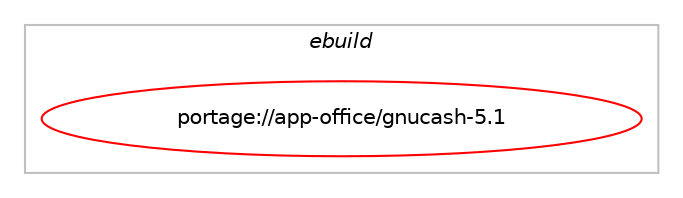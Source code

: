 digraph prolog {

# *************
# Graph options
# *************

newrank=true;
concentrate=true;
compound=true;
graph [rankdir=LR,fontname=Helvetica,fontsize=10,ranksep=1.5];#, ranksep=2.5, nodesep=0.2];
edge  [arrowhead=vee];
node  [fontname=Helvetica,fontsize=10];

# **********
# The ebuild
# **********

subgraph cluster_leftcol {
color=gray;
label=<<i>ebuild</i>>;
id [label="portage://app-office/gnucash-5.1", color=red, width=4, href="../app-office/gnucash-5.1.svg"];
}

# ****************
# The dependencies
# ****************

subgraph cluster_midcol {
color=gray;
label=<<i>dependencies</i>>;
subgraph cluster_compile {
fillcolor="#eeeeee";
style=filled;
label=<<i>compile</i>>;
# *** BEGIN UNKNOWN DEPENDENCY TYPE (TODO) ***
# id -> equal(use_conditional_group(positive,aqbanking,portage://app-office/gnucash-5.1,[package_dependency(portage://app-office/gnucash-5.1,install,no,net-libs,aqbanking,greaterequal,[6,,,6],[],[use(optenable(ofx),none)]),package_dependency(portage://app-office/gnucash-5.1,install,no,sys-libs,gwenhywfar,greaterequal,[5.6.0,,,5.6.0],any_same_slot,[]),use_conditional_group(positive,smartcard,portage://app-office/gnucash-5.1,[package_dependency(portage://app-office/gnucash-5.1,install,no,sys-libs,libchipcard,none,[,,],[],[])])]))
# *** END UNKNOWN DEPENDENCY TYPE (TODO) ***

# *** BEGIN UNKNOWN DEPENDENCY TYPE (TODO) ***
# id -> equal(use_conditional_group(positive,gnome-keyring,portage://app-office/gnucash-5.1,[package_dependency(portage://app-office/gnucash-5.1,install,no,app-crypt,libsecret,greaterequal,[0.18,,,0.18],[],[])]))
# *** END UNKNOWN DEPENDENCY TYPE (TODO) ***

# *** BEGIN UNKNOWN DEPENDENCY TYPE (TODO) ***
# id -> equal(use_conditional_group(positive,gui,portage://app-office/gnucash-5.1,[package_dependency(portage://app-office/gnucash-5.1,install,no,x11-libs,gtk+,greaterequal,[3.22.30,,,3.22.30],[slot(3)],[]),package_dependency(portage://app-office/gnucash-5.1,install,no,gnome-base,dconf,none,[,,],[],[]),package_dependency(portage://app-office/gnucash-5.1,install,no,net-libs,webkit-gtk,none,[,,],[slot(4.1),equal],[]),use_conditional_group(positive,aqbanking,portage://app-office/gnucash-5.1,[package_dependency(portage://app-office/gnucash-5.1,install,no,sys-libs,gwenhywfar,none,[,,],any_same_slot,[use(enable(gtk),none)])])]))
# *** END UNKNOWN DEPENDENCY TYPE (TODO) ***

# *** BEGIN UNKNOWN DEPENDENCY TYPE (TODO) ***
# id -> equal(use_conditional_group(positive,mysql,portage://app-office/gnucash-5.1,[package_dependency(portage://app-office/gnucash-5.1,install,no,dev-db,libdbi,none,[,,],[],[]),package_dependency(portage://app-office/gnucash-5.1,install,no,dev-db,libdbi-drivers,none,[,,],[],[use(enable(mysql),none)])]))
# *** END UNKNOWN DEPENDENCY TYPE (TODO) ***

# *** BEGIN UNKNOWN DEPENDENCY TYPE (TODO) ***
# id -> equal(use_conditional_group(positive,ofx,portage://app-office/gnucash-5.1,[package_dependency(portage://app-office/gnucash-5.1,install,no,dev-libs,libofx,greaterequal,[0.9.12,,,0.9.12],any_same_slot,[])]))
# *** END UNKNOWN DEPENDENCY TYPE (TODO) ***

# *** BEGIN UNKNOWN DEPENDENCY TYPE (TODO) ***
# id -> equal(use_conditional_group(positive,postgres,portage://app-office/gnucash-5.1,[package_dependency(portage://app-office/gnucash-5.1,install,no,dev-db,libdbi,none,[,,],[],[]),package_dependency(portage://app-office/gnucash-5.1,install,no,dev-db,libdbi-drivers,none,[,,],[],[use(enable(postgres),none)])]))
# *** END UNKNOWN DEPENDENCY TYPE (TODO) ***

# *** BEGIN UNKNOWN DEPENDENCY TYPE (TODO) ***
# id -> equal(use_conditional_group(positive,python,portage://app-office/gnucash-5.1,[use_conditional_group(positive,python_single_target_python3_10,portage://app-office/gnucash-5.1,[package_dependency(portage://app-office/gnucash-5.1,install,no,dev-lang,python,none,[,,],[slot(3.10)],[])]),use_conditional_group(positive,python_single_target_python3_11,portage://app-office/gnucash-5.1,[package_dependency(portage://app-office/gnucash-5.1,install,no,dev-lang,python,none,[,,],[slot(3.11)],[])]),use_conditional_group(positive,python_single_target_python3_12,portage://app-office/gnucash-5.1,[package_dependency(portage://app-office/gnucash-5.1,install,no,dev-lang,python,none,[,,],[slot(3.12)],[])]),use_conditional_group(positive,python_single_target_python3_10,portage://app-office/gnucash-5.1,[package_dependency(portage://app-office/gnucash-5.1,install,no,dev-python,pygobject,none,[,,],[],[use(enable(python_targets_python3_10),negative)])]),use_conditional_group(positive,python_single_target_python3_11,portage://app-office/gnucash-5.1,[package_dependency(portage://app-office/gnucash-5.1,install,no,dev-python,pygobject,none,[,,],[],[use(enable(python_targets_python3_11),negative)])]),use_conditional_group(positive,python_single_target_python3_12,portage://app-office/gnucash-5.1,[package_dependency(portage://app-office/gnucash-5.1,install,no,dev-python,pygobject,none,[,,],[],[use(enable(python_targets_python3_12),negative)])])]))
# *** END UNKNOWN DEPENDENCY TYPE (TODO) ***

# *** BEGIN UNKNOWN DEPENDENCY TYPE (TODO) ***
# id -> equal(use_conditional_group(positive,quotes,portage://app-office/gnucash-5.1,[package_dependency(portage://app-office/gnucash-5.1,install,no,dev-perl,Finance-Quote,greaterequal,[1.11,,,1.11],[],[]),package_dependency(portage://app-office/gnucash-5.1,install,no,dev-perl,JSON-Parse,none,[,,],[],[]),package_dependency(portage://app-office/gnucash-5.1,install,no,dev-perl,HTML-TableExtract,none,[,,],[],[])]))
# *** END UNKNOWN DEPENDENCY TYPE (TODO) ***

# *** BEGIN UNKNOWN DEPENDENCY TYPE (TODO) ***
# id -> equal(use_conditional_group(positive,sqlite,portage://app-office/gnucash-5.1,[package_dependency(portage://app-office/gnucash-5.1,install,no,dev-db,libdbi,none,[,,],[],[]),package_dependency(portage://app-office/gnucash-5.1,install,no,dev-db,libdbi-drivers,none,[,,],[],[use(enable(sqlite),none)])]))
# *** END UNKNOWN DEPENDENCY TYPE (TODO) ***

# *** BEGIN UNKNOWN DEPENDENCY TYPE (TODO) ***
# id -> equal(package_dependency(portage://app-office/gnucash-5.1,install,no,dev-build,libtool,none,[,,],[],[]))
# *** END UNKNOWN DEPENDENCY TYPE (TODO) ***

# *** BEGIN UNKNOWN DEPENDENCY TYPE (TODO) ***
# id -> equal(package_dependency(portage://app-office/gnucash-5.1,install,no,dev-cpp,gtest,greaterequal,[1.8.0,,,1.8.0],[],[]))
# *** END UNKNOWN DEPENDENCY TYPE (TODO) ***

# *** BEGIN UNKNOWN DEPENDENCY TYPE (TODO) ***
# id -> equal(package_dependency(portage://app-office/gnucash-5.1,install,no,dev-lang,perl,none,[,,],[],[]))
# *** END UNKNOWN DEPENDENCY TYPE (TODO) ***

# *** BEGIN UNKNOWN DEPENDENCY TYPE (TODO) ***
# id -> equal(package_dependency(portage://app-office/gnucash-5.1,install,no,dev-libs,boost,none,[,,],any_same_slot,[use(enable(icu),none),use(enable(nls),none)]))
# *** END UNKNOWN DEPENDENCY TYPE (TODO) ***

# *** BEGIN UNKNOWN DEPENDENCY TYPE (TODO) ***
# id -> equal(package_dependency(portage://app-office/gnucash-5.1,install,no,dev-libs,glib,greaterequal,[2.56.1,,,2.56.1],[slot(2)],[]))
# *** END UNKNOWN DEPENDENCY TYPE (TODO) ***

# *** BEGIN UNKNOWN DEPENDENCY TYPE (TODO) ***
# id -> equal(package_dependency(portage://app-office/gnucash-5.1,install,no,dev-libs,icu,none,[,,],any_same_slot,[]))
# *** END UNKNOWN DEPENDENCY TYPE (TODO) ***

# *** BEGIN UNKNOWN DEPENDENCY TYPE (TODO) ***
# id -> equal(package_dependency(portage://app-office/gnucash-5.1,install,no,dev-libs,libxml2,none,[,,],[slot(2)],[]))
# *** END UNKNOWN DEPENDENCY TYPE (TODO) ***

# *** BEGIN UNKNOWN DEPENDENCY TYPE (TODO) ***
# id -> equal(package_dependency(portage://app-office/gnucash-5.1,install,no,dev-libs,libxslt,none,[,,],[],[]))
# *** END UNKNOWN DEPENDENCY TYPE (TODO) ***

# *** BEGIN UNKNOWN DEPENDENCY TYPE (TODO) ***
# id -> equal(package_dependency(portage://app-office/gnucash-5.1,install,no,dev-perl,XML-Parser,none,[,,],[],[]))
# *** END UNKNOWN DEPENDENCY TYPE (TODO) ***

# *** BEGIN UNKNOWN DEPENDENCY TYPE (TODO) ***
# id -> equal(package_dependency(portage://app-office/gnucash-5.1,install,no,dev-scheme,guile,greaterequal,[2.2.0,,,2.2.0],any_same_slot,[use(enable(regex),none)]))
# *** END UNKNOWN DEPENDENCY TYPE (TODO) ***

# *** BEGIN UNKNOWN DEPENDENCY TYPE (TODO) ***
# id -> equal(package_dependency(portage://app-office/gnucash-5.1,install,no,sys-devel,gettext,greaterequal,[0.20,,,0.20],[],[]))
# *** END UNKNOWN DEPENDENCY TYPE (TODO) ***

# *** BEGIN UNKNOWN DEPENDENCY TYPE (TODO) ***
# id -> equal(package_dependency(portage://app-office/gnucash-5.1,install,no,sys-libs,zlib,greaterequal,[1.1.4,,,1.1.4],[],[]))
# *** END UNKNOWN DEPENDENCY TYPE (TODO) ***

}
subgraph cluster_compileandrun {
fillcolor="#eeeeee";
style=filled;
label=<<i>compile and run</i>>;
}
subgraph cluster_run {
fillcolor="#eeeeee";
style=filled;
label=<<i>run</i>>;
# *** BEGIN UNKNOWN DEPENDENCY TYPE (TODO) ***
# id -> equal(use_conditional_group(positive,aqbanking,portage://app-office/gnucash-5.1,[package_dependency(portage://app-office/gnucash-5.1,run,no,net-libs,aqbanking,greaterequal,[6,,,6],[],[use(optenable(ofx),none)]),package_dependency(portage://app-office/gnucash-5.1,run,no,sys-libs,gwenhywfar,greaterequal,[5.6.0,,,5.6.0],any_same_slot,[]),use_conditional_group(positive,smartcard,portage://app-office/gnucash-5.1,[package_dependency(portage://app-office/gnucash-5.1,run,no,sys-libs,libchipcard,none,[,,],[],[])])]))
# *** END UNKNOWN DEPENDENCY TYPE (TODO) ***

# *** BEGIN UNKNOWN DEPENDENCY TYPE (TODO) ***
# id -> equal(use_conditional_group(positive,gnome-keyring,portage://app-office/gnucash-5.1,[package_dependency(portage://app-office/gnucash-5.1,run,no,app-crypt,libsecret,greaterequal,[0.18,,,0.18],[],[])]))
# *** END UNKNOWN DEPENDENCY TYPE (TODO) ***

# *** BEGIN UNKNOWN DEPENDENCY TYPE (TODO) ***
# id -> equal(use_conditional_group(positive,gui,portage://app-office/gnucash-5.1,[package_dependency(portage://app-office/gnucash-5.1,run,no,x11-libs,gtk+,greaterequal,[3.22.30,,,3.22.30],[slot(3)],[]),package_dependency(portage://app-office/gnucash-5.1,run,no,gnome-base,dconf,none,[,,],[],[]),package_dependency(portage://app-office/gnucash-5.1,run,no,net-libs,webkit-gtk,none,[,,],[slot(4.1),equal],[]),use_conditional_group(positive,aqbanking,portage://app-office/gnucash-5.1,[package_dependency(portage://app-office/gnucash-5.1,run,no,sys-libs,gwenhywfar,none,[,,],any_same_slot,[use(enable(gtk),none)])])]))
# *** END UNKNOWN DEPENDENCY TYPE (TODO) ***

# *** BEGIN UNKNOWN DEPENDENCY TYPE (TODO) ***
# id -> equal(use_conditional_group(positive,mysql,portage://app-office/gnucash-5.1,[package_dependency(portage://app-office/gnucash-5.1,run,no,dev-db,libdbi,none,[,,],[],[]),package_dependency(portage://app-office/gnucash-5.1,run,no,dev-db,libdbi-drivers,none,[,,],[],[use(enable(mysql),none)])]))
# *** END UNKNOWN DEPENDENCY TYPE (TODO) ***

# *** BEGIN UNKNOWN DEPENDENCY TYPE (TODO) ***
# id -> equal(use_conditional_group(positive,ofx,portage://app-office/gnucash-5.1,[package_dependency(portage://app-office/gnucash-5.1,run,no,dev-libs,libofx,greaterequal,[0.9.12,,,0.9.12],any_same_slot,[])]))
# *** END UNKNOWN DEPENDENCY TYPE (TODO) ***

# *** BEGIN UNKNOWN DEPENDENCY TYPE (TODO) ***
# id -> equal(use_conditional_group(positive,postgres,portage://app-office/gnucash-5.1,[package_dependency(portage://app-office/gnucash-5.1,run,no,dev-db,libdbi,none,[,,],[],[]),package_dependency(portage://app-office/gnucash-5.1,run,no,dev-db,libdbi-drivers,none,[,,],[],[use(enable(postgres),none)])]))
# *** END UNKNOWN DEPENDENCY TYPE (TODO) ***

# *** BEGIN UNKNOWN DEPENDENCY TYPE (TODO) ***
# id -> equal(use_conditional_group(positive,python,portage://app-office/gnucash-5.1,[use_conditional_group(positive,python_single_target_python3_10,portage://app-office/gnucash-5.1,[package_dependency(portage://app-office/gnucash-5.1,run,no,dev-lang,python,none,[,,],[slot(3.10)],[])]),use_conditional_group(positive,python_single_target_python3_11,portage://app-office/gnucash-5.1,[package_dependency(portage://app-office/gnucash-5.1,run,no,dev-lang,python,none,[,,],[slot(3.11)],[])]),use_conditional_group(positive,python_single_target_python3_12,portage://app-office/gnucash-5.1,[package_dependency(portage://app-office/gnucash-5.1,run,no,dev-lang,python,none,[,,],[slot(3.12)],[])]),use_conditional_group(positive,python_single_target_python3_10,portage://app-office/gnucash-5.1,[package_dependency(portage://app-office/gnucash-5.1,run,no,dev-python,pygobject,none,[,,],[],[use(enable(python_targets_python3_10),negative)])]),use_conditional_group(positive,python_single_target_python3_11,portage://app-office/gnucash-5.1,[package_dependency(portage://app-office/gnucash-5.1,run,no,dev-python,pygobject,none,[,,],[],[use(enable(python_targets_python3_11),negative)])]),use_conditional_group(positive,python_single_target_python3_12,portage://app-office/gnucash-5.1,[package_dependency(portage://app-office/gnucash-5.1,run,no,dev-python,pygobject,none,[,,],[],[use(enable(python_targets_python3_12),negative)])])]))
# *** END UNKNOWN DEPENDENCY TYPE (TODO) ***

# *** BEGIN UNKNOWN DEPENDENCY TYPE (TODO) ***
# id -> equal(use_conditional_group(positive,quotes,portage://app-office/gnucash-5.1,[package_dependency(portage://app-office/gnucash-5.1,run,no,dev-perl,Finance-Quote,greaterequal,[1.11,,,1.11],[],[]),package_dependency(portage://app-office/gnucash-5.1,run,no,dev-perl,JSON-Parse,none,[,,],[],[]),package_dependency(portage://app-office/gnucash-5.1,run,no,dev-perl,HTML-TableExtract,none,[,,],[],[])]))
# *** END UNKNOWN DEPENDENCY TYPE (TODO) ***

# *** BEGIN UNKNOWN DEPENDENCY TYPE (TODO) ***
# id -> equal(use_conditional_group(positive,sqlite,portage://app-office/gnucash-5.1,[package_dependency(portage://app-office/gnucash-5.1,run,no,dev-db,libdbi,none,[,,],[],[]),package_dependency(portage://app-office/gnucash-5.1,run,no,dev-db,libdbi-drivers,none,[,,],[],[use(enable(sqlite),none)])]))
# *** END UNKNOWN DEPENDENCY TYPE (TODO) ***

# *** BEGIN UNKNOWN DEPENDENCY TYPE (TODO) ***
# id -> equal(package_dependency(portage://app-office/gnucash-5.1,run,no,dev-libs,boost,none,[,,],any_same_slot,[use(enable(icu),none),use(enable(nls),none)]))
# *** END UNKNOWN DEPENDENCY TYPE (TODO) ***

# *** BEGIN UNKNOWN DEPENDENCY TYPE (TODO) ***
# id -> equal(package_dependency(portage://app-office/gnucash-5.1,run,no,dev-libs,glib,greaterequal,[2.56.1,,,2.56.1],[slot(2)],[]))
# *** END UNKNOWN DEPENDENCY TYPE (TODO) ***

# *** BEGIN UNKNOWN DEPENDENCY TYPE (TODO) ***
# id -> equal(package_dependency(portage://app-office/gnucash-5.1,run,no,dev-libs,icu,none,[,,],any_same_slot,[]))
# *** END UNKNOWN DEPENDENCY TYPE (TODO) ***

# *** BEGIN UNKNOWN DEPENDENCY TYPE (TODO) ***
# id -> equal(package_dependency(portage://app-office/gnucash-5.1,run,no,dev-libs,libxml2,none,[,,],[slot(2)],[]))
# *** END UNKNOWN DEPENDENCY TYPE (TODO) ***

# *** BEGIN UNKNOWN DEPENDENCY TYPE (TODO) ***
# id -> equal(package_dependency(portage://app-office/gnucash-5.1,run,no,dev-libs,libxslt,none,[,,],[],[]))
# *** END UNKNOWN DEPENDENCY TYPE (TODO) ***

# *** BEGIN UNKNOWN DEPENDENCY TYPE (TODO) ***
# id -> equal(package_dependency(portage://app-office/gnucash-5.1,run,no,dev-scheme,guile,greaterequal,[2.2.0,,,2.2.0],any_same_slot,[use(enable(regex),none)]))
# *** END UNKNOWN DEPENDENCY TYPE (TODO) ***

# *** BEGIN UNKNOWN DEPENDENCY TYPE (TODO) ***
# id -> equal(package_dependency(portage://app-office/gnucash-5.1,run,no,sys-libs,zlib,greaterequal,[1.1.4,,,1.1.4],[],[]))
# *** END UNKNOWN DEPENDENCY TYPE (TODO) ***

}
}

# **************
# The candidates
# **************

subgraph cluster_choices {
rank=same;
color=gray;
label=<<i>candidates</i>>;

}

}
